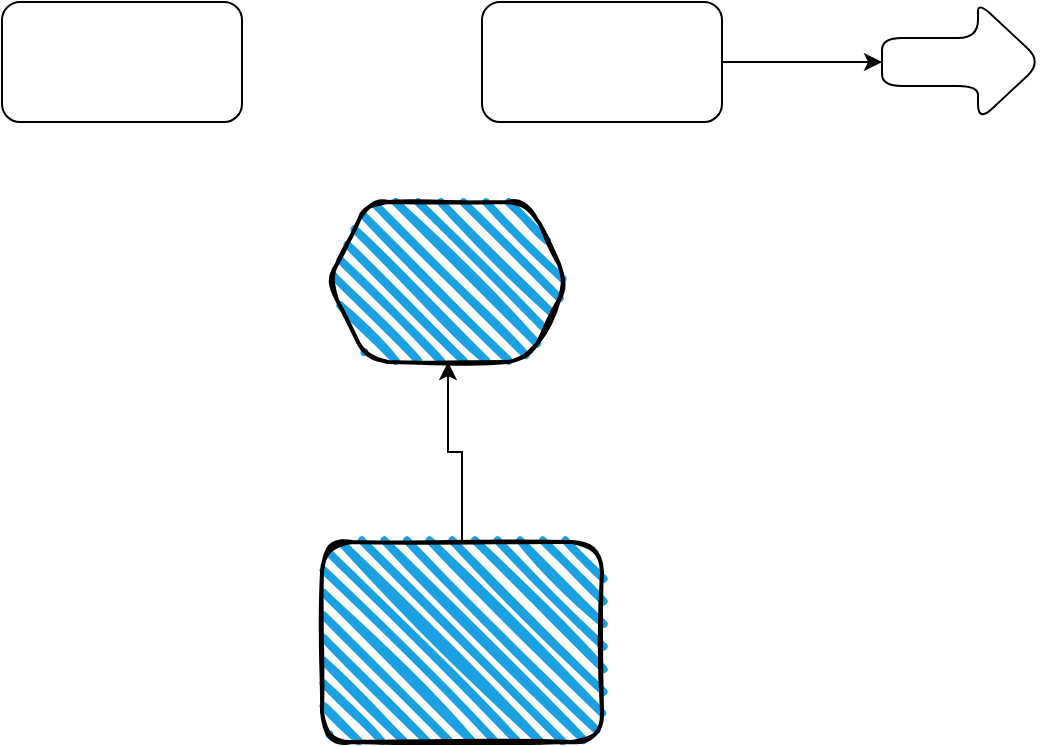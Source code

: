 <mxfile version="20.8.5" type="github">
  <diagram name="Page-1" id="4fc8d65c-f3f6-feb3-4d1c-02f59d9f9886">
    <mxGraphModel dx="1434" dy="910" grid="1" gridSize="10" guides="1" tooltips="1" connect="1" arrows="1" fold="1" page="1" pageScale="1" pageWidth="826" pageHeight="1169" background="none" math="0" shadow="0">
      <root>
        <mxCell id="0" />
        <mxCell id="1" parent="0" />
        <mxCell id="7kKk6f1cNBzqwhdUCCYl-268" value="" style="rounded=1;whiteSpace=wrap;html=1;" vertex="1" parent="1">
          <mxGeometry x="190" y="200" width="120" height="60" as="geometry" />
        </mxCell>
        <mxCell id="7kKk6f1cNBzqwhdUCCYl-274" value="" style="edgeStyle=orthogonalEdgeStyle;rounded=0;orthogonalLoop=1;jettySize=auto;html=1;" edge="1" parent="1" source="7kKk6f1cNBzqwhdUCCYl-269" target="7kKk6f1cNBzqwhdUCCYl-273">
          <mxGeometry relative="1" as="geometry" />
        </mxCell>
        <mxCell id="7kKk6f1cNBzqwhdUCCYl-269" value="" style="rounded=1;whiteSpace=wrap;html=1;" vertex="1" parent="1">
          <mxGeometry x="430" y="200" width="120" height="60" as="geometry" />
        </mxCell>
        <mxCell id="7kKk6f1cNBzqwhdUCCYl-272" value="" style="edgeStyle=orthogonalEdgeStyle;rounded=0;orthogonalLoop=1;jettySize=auto;html=1;" edge="1" parent="1" source="7kKk6f1cNBzqwhdUCCYl-270" target="7kKk6f1cNBzqwhdUCCYl-271">
          <mxGeometry relative="1" as="geometry" />
        </mxCell>
        <mxCell id="7kKk6f1cNBzqwhdUCCYl-270" value="" style="rounded=1;whiteSpace=wrap;html=1;strokeWidth=2;fillWeight=4;hachureGap=8;hachureAngle=45;fillColor=#1ba1e2;sketch=1;" vertex="1" parent="1">
          <mxGeometry x="350" y="470" width="140" height="100" as="geometry" />
        </mxCell>
        <mxCell id="7kKk6f1cNBzqwhdUCCYl-271" value="" style="shape=hexagon;perimeter=hexagonPerimeter2;whiteSpace=wrap;html=1;fixedSize=1;fillColor=#1ba1e2;rounded=1;strokeWidth=2;fillWeight=4;hachureGap=8;hachureAngle=45;sketch=1;" vertex="1" parent="1">
          <mxGeometry x="353" y="300" width="120" height="80" as="geometry" />
        </mxCell>
        <mxCell id="7kKk6f1cNBzqwhdUCCYl-273" value="" style="shape=singleArrow;whiteSpace=wrap;html=1;arrowWidth=0.4;arrowSize=0.4;rounded=1;" vertex="1" parent="1">
          <mxGeometry x="630" y="200" width="80" height="60" as="geometry" />
        </mxCell>
      </root>
    </mxGraphModel>
  </diagram>
</mxfile>
